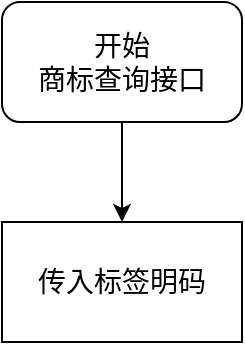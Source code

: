 <mxfile version="24.9.3">
  <diagram name="第 1 页" id="s255MDiugziPjuRfIauH">
    <mxGraphModel dx="1434" dy="772" grid="1" gridSize="10" guides="1" tooltips="1" connect="1" arrows="1" fold="1" page="1" pageScale="1" pageWidth="1654" pageHeight="1169" math="0" shadow="0">
      <root>
        <mxCell id="0" />
        <mxCell id="1" parent="0" />
        <mxCell id="JbyCYwr8BGmZyS5Jvpdc-5" value="" style="edgeStyle=orthogonalEdgeStyle;rounded=0;orthogonalLoop=1;jettySize=auto;html=1;" edge="1" parent="1" source="JbyCYwr8BGmZyS5Jvpdc-1" target="JbyCYwr8BGmZyS5Jvpdc-4">
          <mxGeometry relative="1" as="geometry" />
        </mxCell>
        <mxCell id="JbyCYwr8BGmZyS5Jvpdc-1" value="&lt;font style=&quot;font-size: 14px;&quot;&gt;开始&lt;/font&gt;&lt;div&gt;&lt;font style=&quot;font-size: 14px;&quot;&gt;商标查询接口&lt;/font&gt;&lt;/div&gt;" style="rounded=1;whiteSpace=wrap;html=1;" vertex="1" parent="1">
          <mxGeometry x="600" y="120" width="120" height="60" as="geometry" />
        </mxCell>
        <mxCell id="JbyCYwr8BGmZyS5Jvpdc-4" value="&lt;font style=&quot;font-size: 14px;&quot;&gt;传入标签明码&lt;/font&gt;" style="whiteSpace=wrap;html=1;rounded=0;" vertex="1" parent="1">
          <mxGeometry x="600" y="230" width="120" height="60" as="geometry" />
        </mxCell>
      </root>
    </mxGraphModel>
  </diagram>
</mxfile>
